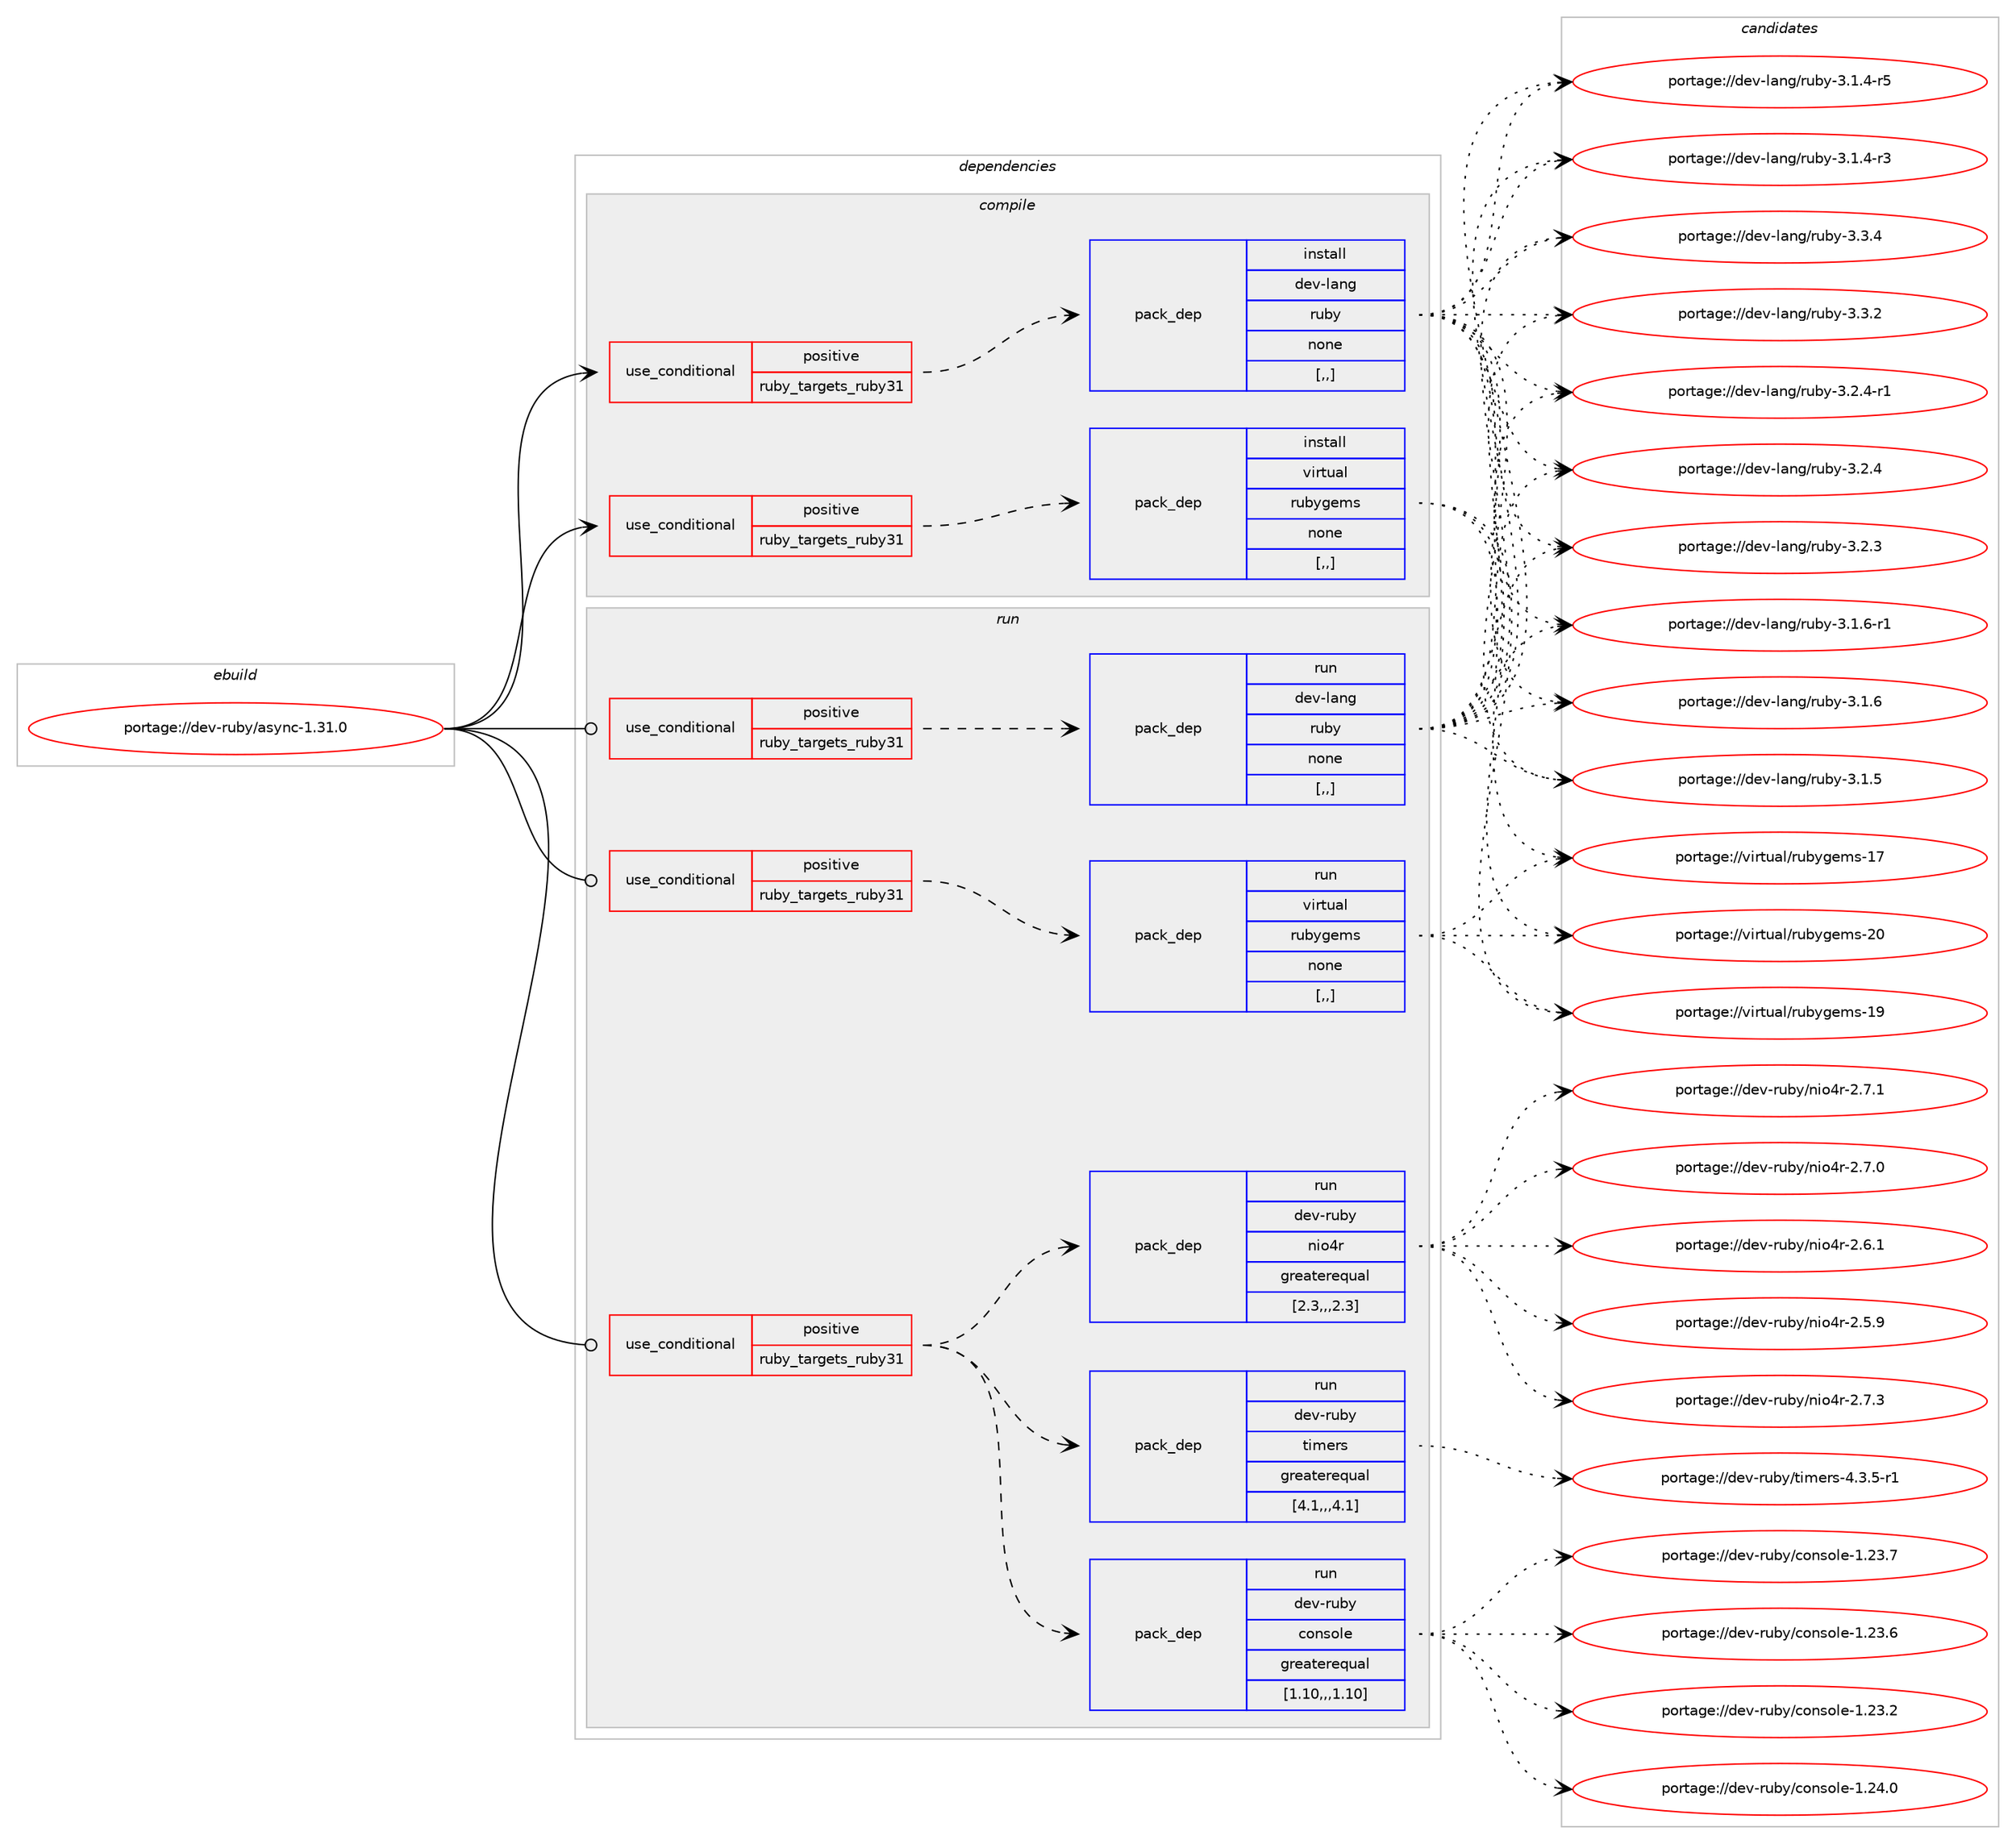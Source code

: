 digraph prolog {

# *************
# Graph options
# *************

newrank=true;
concentrate=true;
compound=true;
graph [rankdir=LR,fontname=Helvetica,fontsize=10,ranksep=1.5];#, ranksep=2.5, nodesep=0.2];
edge  [arrowhead=vee];
node  [fontname=Helvetica,fontsize=10];

# **********
# The ebuild
# **********

subgraph cluster_leftcol {
color=gray;
label=<<i>ebuild</i>>;
id [label="portage://dev-ruby/async-1.31.0", color=red, width=4, href="../dev-ruby/async-1.31.0.svg"];
}

# ****************
# The dependencies
# ****************

subgraph cluster_midcol {
color=gray;
label=<<i>dependencies</i>>;
subgraph cluster_compile {
fillcolor="#eeeeee";
style=filled;
label=<<i>compile</i>>;
subgraph cond44869 {
dependency177739 [label=<<TABLE BORDER="0" CELLBORDER="1" CELLSPACING="0" CELLPADDING="4"><TR><TD ROWSPAN="3" CELLPADDING="10">use_conditional</TD></TR><TR><TD>positive</TD></TR><TR><TD>ruby_targets_ruby31</TD></TR></TABLE>>, shape=none, color=red];
subgraph pack131575 {
dependency177740 [label=<<TABLE BORDER="0" CELLBORDER="1" CELLSPACING="0" CELLPADDING="4" WIDTH="220"><TR><TD ROWSPAN="6" CELLPADDING="30">pack_dep</TD></TR><TR><TD WIDTH="110">install</TD></TR><TR><TD>dev-lang</TD></TR><TR><TD>ruby</TD></TR><TR><TD>none</TD></TR><TR><TD>[,,]</TD></TR></TABLE>>, shape=none, color=blue];
}
dependency177739:e -> dependency177740:w [weight=20,style="dashed",arrowhead="vee"];
}
id:e -> dependency177739:w [weight=20,style="solid",arrowhead="vee"];
subgraph cond44870 {
dependency177741 [label=<<TABLE BORDER="0" CELLBORDER="1" CELLSPACING="0" CELLPADDING="4"><TR><TD ROWSPAN="3" CELLPADDING="10">use_conditional</TD></TR><TR><TD>positive</TD></TR><TR><TD>ruby_targets_ruby31</TD></TR></TABLE>>, shape=none, color=red];
subgraph pack131576 {
dependency177742 [label=<<TABLE BORDER="0" CELLBORDER="1" CELLSPACING="0" CELLPADDING="4" WIDTH="220"><TR><TD ROWSPAN="6" CELLPADDING="30">pack_dep</TD></TR><TR><TD WIDTH="110">install</TD></TR><TR><TD>virtual</TD></TR><TR><TD>rubygems</TD></TR><TR><TD>none</TD></TR><TR><TD>[,,]</TD></TR></TABLE>>, shape=none, color=blue];
}
dependency177741:e -> dependency177742:w [weight=20,style="dashed",arrowhead="vee"];
}
id:e -> dependency177741:w [weight=20,style="solid",arrowhead="vee"];
}
subgraph cluster_compileandrun {
fillcolor="#eeeeee";
style=filled;
label=<<i>compile and run</i>>;
}
subgraph cluster_run {
fillcolor="#eeeeee";
style=filled;
label=<<i>run</i>>;
subgraph cond44871 {
dependency177743 [label=<<TABLE BORDER="0" CELLBORDER="1" CELLSPACING="0" CELLPADDING="4"><TR><TD ROWSPAN="3" CELLPADDING="10">use_conditional</TD></TR><TR><TD>positive</TD></TR><TR><TD>ruby_targets_ruby31</TD></TR></TABLE>>, shape=none, color=red];
subgraph pack131577 {
dependency177744 [label=<<TABLE BORDER="0" CELLBORDER="1" CELLSPACING="0" CELLPADDING="4" WIDTH="220"><TR><TD ROWSPAN="6" CELLPADDING="30">pack_dep</TD></TR><TR><TD WIDTH="110">run</TD></TR><TR><TD>dev-lang</TD></TR><TR><TD>ruby</TD></TR><TR><TD>none</TD></TR><TR><TD>[,,]</TD></TR></TABLE>>, shape=none, color=blue];
}
dependency177743:e -> dependency177744:w [weight=20,style="dashed",arrowhead="vee"];
}
id:e -> dependency177743:w [weight=20,style="solid",arrowhead="odot"];
subgraph cond44872 {
dependency177745 [label=<<TABLE BORDER="0" CELLBORDER="1" CELLSPACING="0" CELLPADDING="4"><TR><TD ROWSPAN="3" CELLPADDING="10">use_conditional</TD></TR><TR><TD>positive</TD></TR><TR><TD>ruby_targets_ruby31</TD></TR></TABLE>>, shape=none, color=red];
subgraph pack131578 {
dependency177746 [label=<<TABLE BORDER="0" CELLBORDER="1" CELLSPACING="0" CELLPADDING="4" WIDTH="220"><TR><TD ROWSPAN="6" CELLPADDING="30">pack_dep</TD></TR><TR><TD WIDTH="110">run</TD></TR><TR><TD>dev-ruby</TD></TR><TR><TD>console</TD></TR><TR><TD>greaterequal</TD></TR><TR><TD>[1.10,,,1.10]</TD></TR></TABLE>>, shape=none, color=blue];
}
dependency177745:e -> dependency177746:w [weight=20,style="dashed",arrowhead="vee"];
subgraph pack131579 {
dependency177747 [label=<<TABLE BORDER="0" CELLBORDER="1" CELLSPACING="0" CELLPADDING="4" WIDTH="220"><TR><TD ROWSPAN="6" CELLPADDING="30">pack_dep</TD></TR><TR><TD WIDTH="110">run</TD></TR><TR><TD>dev-ruby</TD></TR><TR><TD>nio4r</TD></TR><TR><TD>greaterequal</TD></TR><TR><TD>[2.3,,,2.3]</TD></TR></TABLE>>, shape=none, color=blue];
}
dependency177745:e -> dependency177747:w [weight=20,style="dashed",arrowhead="vee"];
subgraph pack131580 {
dependency177748 [label=<<TABLE BORDER="0" CELLBORDER="1" CELLSPACING="0" CELLPADDING="4" WIDTH="220"><TR><TD ROWSPAN="6" CELLPADDING="30">pack_dep</TD></TR><TR><TD WIDTH="110">run</TD></TR><TR><TD>dev-ruby</TD></TR><TR><TD>timers</TD></TR><TR><TD>greaterequal</TD></TR><TR><TD>[4.1,,,4.1]</TD></TR></TABLE>>, shape=none, color=blue];
}
dependency177745:e -> dependency177748:w [weight=20,style="dashed",arrowhead="vee"];
}
id:e -> dependency177745:w [weight=20,style="solid",arrowhead="odot"];
subgraph cond44873 {
dependency177749 [label=<<TABLE BORDER="0" CELLBORDER="1" CELLSPACING="0" CELLPADDING="4"><TR><TD ROWSPAN="3" CELLPADDING="10">use_conditional</TD></TR><TR><TD>positive</TD></TR><TR><TD>ruby_targets_ruby31</TD></TR></TABLE>>, shape=none, color=red];
subgraph pack131581 {
dependency177750 [label=<<TABLE BORDER="0" CELLBORDER="1" CELLSPACING="0" CELLPADDING="4" WIDTH="220"><TR><TD ROWSPAN="6" CELLPADDING="30">pack_dep</TD></TR><TR><TD WIDTH="110">run</TD></TR><TR><TD>virtual</TD></TR><TR><TD>rubygems</TD></TR><TR><TD>none</TD></TR><TR><TD>[,,]</TD></TR></TABLE>>, shape=none, color=blue];
}
dependency177749:e -> dependency177750:w [weight=20,style="dashed",arrowhead="vee"];
}
id:e -> dependency177749:w [weight=20,style="solid",arrowhead="odot"];
}
}

# **************
# The candidates
# **************

subgraph cluster_choices {
rank=same;
color=gray;
label=<<i>candidates</i>>;

subgraph choice131575 {
color=black;
nodesep=1;
choice10010111845108971101034711411798121455146514652 [label="portage://dev-lang/ruby-3.3.4", color=red, width=4,href="../dev-lang/ruby-3.3.4.svg"];
choice10010111845108971101034711411798121455146514650 [label="portage://dev-lang/ruby-3.3.2", color=red, width=4,href="../dev-lang/ruby-3.3.2.svg"];
choice100101118451089711010347114117981214551465046524511449 [label="portage://dev-lang/ruby-3.2.4-r1", color=red, width=4,href="../dev-lang/ruby-3.2.4-r1.svg"];
choice10010111845108971101034711411798121455146504652 [label="portage://dev-lang/ruby-3.2.4", color=red, width=4,href="../dev-lang/ruby-3.2.4.svg"];
choice10010111845108971101034711411798121455146504651 [label="portage://dev-lang/ruby-3.2.3", color=red, width=4,href="../dev-lang/ruby-3.2.3.svg"];
choice100101118451089711010347114117981214551464946544511449 [label="portage://dev-lang/ruby-3.1.6-r1", color=red, width=4,href="../dev-lang/ruby-3.1.6-r1.svg"];
choice10010111845108971101034711411798121455146494654 [label="portage://dev-lang/ruby-3.1.6", color=red, width=4,href="../dev-lang/ruby-3.1.6.svg"];
choice10010111845108971101034711411798121455146494653 [label="portage://dev-lang/ruby-3.1.5", color=red, width=4,href="../dev-lang/ruby-3.1.5.svg"];
choice100101118451089711010347114117981214551464946524511453 [label="portage://dev-lang/ruby-3.1.4-r5", color=red, width=4,href="../dev-lang/ruby-3.1.4-r5.svg"];
choice100101118451089711010347114117981214551464946524511451 [label="portage://dev-lang/ruby-3.1.4-r3", color=red, width=4,href="../dev-lang/ruby-3.1.4-r3.svg"];
dependency177740:e -> choice10010111845108971101034711411798121455146514652:w [style=dotted,weight="100"];
dependency177740:e -> choice10010111845108971101034711411798121455146514650:w [style=dotted,weight="100"];
dependency177740:e -> choice100101118451089711010347114117981214551465046524511449:w [style=dotted,weight="100"];
dependency177740:e -> choice10010111845108971101034711411798121455146504652:w [style=dotted,weight="100"];
dependency177740:e -> choice10010111845108971101034711411798121455146504651:w [style=dotted,weight="100"];
dependency177740:e -> choice100101118451089711010347114117981214551464946544511449:w [style=dotted,weight="100"];
dependency177740:e -> choice10010111845108971101034711411798121455146494654:w [style=dotted,weight="100"];
dependency177740:e -> choice10010111845108971101034711411798121455146494653:w [style=dotted,weight="100"];
dependency177740:e -> choice100101118451089711010347114117981214551464946524511453:w [style=dotted,weight="100"];
dependency177740:e -> choice100101118451089711010347114117981214551464946524511451:w [style=dotted,weight="100"];
}
subgraph choice131576 {
color=black;
nodesep=1;
choice118105114116117971084711411798121103101109115455048 [label="portage://virtual/rubygems-20", color=red, width=4,href="../virtual/rubygems-20.svg"];
choice118105114116117971084711411798121103101109115454957 [label="portage://virtual/rubygems-19", color=red, width=4,href="../virtual/rubygems-19.svg"];
choice118105114116117971084711411798121103101109115454955 [label="portage://virtual/rubygems-17", color=red, width=4,href="../virtual/rubygems-17.svg"];
dependency177742:e -> choice118105114116117971084711411798121103101109115455048:w [style=dotted,weight="100"];
dependency177742:e -> choice118105114116117971084711411798121103101109115454957:w [style=dotted,weight="100"];
dependency177742:e -> choice118105114116117971084711411798121103101109115454955:w [style=dotted,weight="100"];
}
subgraph choice131577 {
color=black;
nodesep=1;
choice10010111845108971101034711411798121455146514652 [label="portage://dev-lang/ruby-3.3.4", color=red, width=4,href="../dev-lang/ruby-3.3.4.svg"];
choice10010111845108971101034711411798121455146514650 [label="portage://dev-lang/ruby-3.3.2", color=red, width=4,href="../dev-lang/ruby-3.3.2.svg"];
choice100101118451089711010347114117981214551465046524511449 [label="portage://dev-lang/ruby-3.2.4-r1", color=red, width=4,href="../dev-lang/ruby-3.2.4-r1.svg"];
choice10010111845108971101034711411798121455146504652 [label="portage://dev-lang/ruby-3.2.4", color=red, width=4,href="../dev-lang/ruby-3.2.4.svg"];
choice10010111845108971101034711411798121455146504651 [label="portage://dev-lang/ruby-3.2.3", color=red, width=4,href="../dev-lang/ruby-3.2.3.svg"];
choice100101118451089711010347114117981214551464946544511449 [label="portage://dev-lang/ruby-3.1.6-r1", color=red, width=4,href="../dev-lang/ruby-3.1.6-r1.svg"];
choice10010111845108971101034711411798121455146494654 [label="portage://dev-lang/ruby-3.1.6", color=red, width=4,href="../dev-lang/ruby-3.1.6.svg"];
choice10010111845108971101034711411798121455146494653 [label="portage://dev-lang/ruby-3.1.5", color=red, width=4,href="../dev-lang/ruby-3.1.5.svg"];
choice100101118451089711010347114117981214551464946524511453 [label="portage://dev-lang/ruby-3.1.4-r5", color=red, width=4,href="../dev-lang/ruby-3.1.4-r5.svg"];
choice100101118451089711010347114117981214551464946524511451 [label="portage://dev-lang/ruby-3.1.4-r3", color=red, width=4,href="../dev-lang/ruby-3.1.4-r3.svg"];
dependency177744:e -> choice10010111845108971101034711411798121455146514652:w [style=dotted,weight="100"];
dependency177744:e -> choice10010111845108971101034711411798121455146514650:w [style=dotted,weight="100"];
dependency177744:e -> choice100101118451089711010347114117981214551465046524511449:w [style=dotted,weight="100"];
dependency177744:e -> choice10010111845108971101034711411798121455146504652:w [style=dotted,weight="100"];
dependency177744:e -> choice10010111845108971101034711411798121455146504651:w [style=dotted,weight="100"];
dependency177744:e -> choice100101118451089711010347114117981214551464946544511449:w [style=dotted,weight="100"];
dependency177744:e -> choice10010111845108971101034711411798121455146494654:w [style=dotted,weight="100"];
dependency177744:e -> choice10010111845108971101034711411798121455146494653:w [style=dotted,weight="100"];
dependency177744:e -> choice100101118451089711010347114117981214551464946524511453:w [style=dotted,weight="100"];
dependency177744:e -> choice100101118451089711010347114117981214551464946524511451:w [style=dotted,weight="100"];
}
subgraph choice131578 {
color=black;
nodesep=1;
choice1001011184511411798121479911111011511110810145494650524648 [label="portage://dev-ruby/console-1.24.0", color=red, width=4,href="../dev-ruby/console-1.24.0.svg"];
choice1001011184511411798121479911111011511110810145494650514655 [label="portage://dev-ruby/console-1.23.7", color=red, width=4,href="../dev-ruby/console-1.23.7.svg"];
choice1001011184511411798121479911111011511110810145494650514654 [label="portage://dev-ruby/console-1.23.6", color=red, width=4,href="../dev-ruby/console-1.23.6.svg"];
choice1001011184511411798121479911111011511110810145494650514650 [label="portage://dev-ruby/console-1.23.2", color=red, width=4,href="../dev-ruby/console-1.23.2.svg"];
dependency177746:e -> choice1001011184511411798121479911111011511110810145494650524648:w [style=dotted,weight="100"];
dependency177746:e -> choice1001011184511411798121479911111011511110810145494650514655:w [style=dotted,weight="100"];
dependency177746:e -> choice1001011184511411798121479911111011511110810145494650514654:w [style=dotted,weight="100"];
dependency177746:e -> choice1001011184511411798121479911111011511110810145494650514650:w [style=dotted,weight="100"];
}
subgraph choice131579 {
color=black;
nodesep=1;
choice10010111845114117981214711010511152114455046554651 [label="portage://dev-ruby/nio4r-2.7.3", color=red, width=4,href="../dev-ruby/nio4r-2.7.3.svg"];
choice10010111845114117981214711010511152114455046554649 [label="portage://dev-ruby/nio4r-2.7.1", color=red, width=4,href="../dev-ruby/nio4r-2.7.1.svg"];
choice10010111845114117981214711010511152114455046554648 [label="portage://dev-ruby/nio4r-2.7.0", color=red, width=4,href="../dev-ruby/nio4r-2.7.0.svg"];
choice10010111845114117981214711010511152114455046544649 [label="portage://dev-ruby/nio4r-2.6.1", color=red, width=4,href="../dev-ruby/nio4r-2.6.1.svg"];
choice10010111845114117981214711010511152114455046534657 [label="portage://dev-ruby/nio4r-2.5.9", color=red, width=4,href="../dev-ruby/nio4r-2.5.9.svg"];
dependency177747:e -> choice10010111845114117981214711010511152114455046554651:w [style=dotted,weight="100"];
dependency177747:e -> choice10010111845114117981214711010511152114455046554649:w [style=dotted,weight="100"];
dependency177747:e -> choice10010111845114117981214711010511152114455046554648:w [style=dotted,weight="100"];
dependency177747:e -> choice10010111845114117981214711010511152114455046544649:w [style=dotted,weight="100"];
dependency177747:e -> choice10010111845114117981214711010511152114455046534657:w [style=dotted,weight="100"];
}
subgraph choice131580 {
color=black;
nodesep=1;
choice1001011184511411798121471161051091011141154552465146534511449 [label="portage://dev-ruby/timers-4.3.5-r1", color=red, width=4,href="../dev-ruby/timers-4.3.5-r1.svg"];
dependency177748:e -> choice1001011184511411798121471161051091011141154552465146534511449:w [style=dotted,weight="100"];
}
subgraph choice131581 {
color=black;
nodesep=1;
choice118105114116117971084711411798121103101109115455048 [label="portage://virtual/rubygems-20", color=red, width=4,href="../virtual/rubygems-20.svg"];
choice118105114116117971084711411798121103101109115454957 [label="portage://virtual/rubygems-19", color=red, width=4,href="../virtual/rubygems-19.svg"];
choice118105114116117971084711411798121103101109115454955 [label="portage://virtual/rubygems-17", color=red, width=4,href="../virtual/rubygems-17.svg"];
dependency177750:e -> choice118105114116117971084711411798121103101109115455048:w [style=dotted,weight="100"];
dependency177750:e -> choice118105114116117971084711411798121103101109115454957:w [style=dotted,weight="100"];
dependency177750:e -> choice118105114116117971084711411798121103101109115454955:w [style=dotted,weight="100"];
}
}

}
